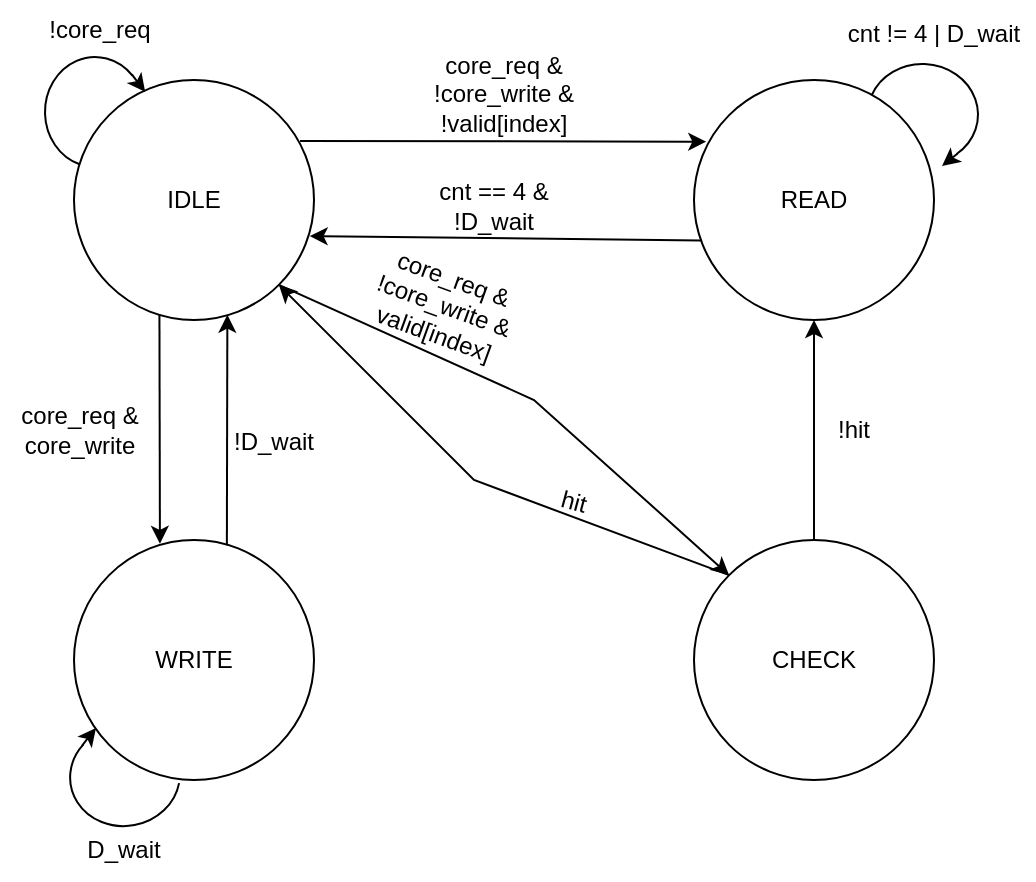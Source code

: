 <mxfile version="20.5.3" type="github" pages="2">
  <diagram id="1l9ksmtfXEEntw6yY3pm" name="Cache">
    <mxGraphModel dx="1178" dy="663" grid="1" gridSize="10" guides="1" tooltips="1" connect="1" arrows="1" fold="1" page="1" pageScale="1" pageWidth="850" pageHeight="1100" math="0" shadow="0">
      <root>
        <mxCell id="0" />
        <mxCell id="1" parent="0" />
        <mxCell id="srKJ6zcgj-u26PhT9sSR-1" value="IDLE" style="ellipse;whiteSpace=wrap;html=1;" vertex="1" parent="1">
          <mxGeometry x="100" y="310" width="120" height="120" as="geometry" />
        </mxCell>
        <mxCell id="srKJ6zcgj-u26PhT9sSR-2" value="WRITE" style="ellipse;whiteSpace=wrap;html=1;" vertex="1" parent="1">
          <mxGeometry x="100" y="540" width="120" height="120" as="geometry" />
        </mxCell>
        <mxCell id="srKJ6zcgj-u26PhT9sSR-3" value="CHECK" style="ellipse;whiteSpace=wrap;html=1;" vertex="1" parent="1">
          <mxGeometry x="410" y="540" width="120" height="120" as="geometry" />
        </mxCell>
        <mxCell id="srKJ6zcgj-u26PhT9sSR-4" value="READ" style="ellipse;whiteSpace=wrap;html=1;" vertex="1" parent="1">
          <mxGeometry x="410" y="310" width="120" height="120" as="geometry" />
        </mxCell>
        <mxCell id="srKJ6zcgj-u26PhT9sSR-6" value="" style="endArrow=classic;html=1;rounded=0;entryX=0.358;entryY=0.016;entryDx=0;entryDy=0;exitX=0.356;exitY=0.975;exitDx=0;exitDy=0;entryPerimeter=0;exitPerimeter=0;" edge="1" parent="1" source="srKJ6zcgj-u26PhT9sSR-1" target="srKJ6zcgj-u26PhT9sSR-2">
          <mxGeometry width="50" height="50" relative="1" as="geometry">
            <mxPoint x="143" y="430" as="sourcePoint" />
            <mxPoint x="143" y="540" as="targetPoint" />
          </mxGeometry>
        </mxCell>
        <mxCell id="srKJ6zcgj-u26PhT9sSR-7" value="core_req &amp;amp; core_write" style="text;html=1;strokeColor=none;fillColor=none;align=center;verticalAlign=middle;whiteSpace=wrap;rounded=0;rotation=0;" vertex="1" parent="1">
          <mxGeometry x="63" y="470" width="80" height="30" as="geometry" />
        </mxCell>
        <mxCell id="srKJ6zcgj-u26PhT9sSR-9" value="" style="verticalLabelPosition=bottom;verticalAlign=top;html=1;shape=mxgraph.basic.arc;startAngle=0.3;endAngle=0.885;rotation=90;" vertex="1" parent="1">
          <mxGeometry x="83" y="301" width="55" height="50" as="geometry" />
        </mxCell>
        <mxCell id="srKJ6zcgj-u26PhT9sSR-10" value="!core_req" style="text;html=1;strokeColor=none;fillColor=none;align=center;verticalAlign=middle;whiteSpace=wrap;rounded=0;rotation=0;" vertex="1" parent="1">
          <mxGeometry x="83" y="270" width="60" height="30" as="geometry" />
        </mxCell>
        <mxCell id="srKJ6zcgj-u26PhT9sSR-12" value="" style="endArrow=classic;html=1;rounded=0;entryX=0.28;entryY=0.05;entryDx=0;entryDy=0;entryPerimeter=0;exitX=0.158;exitY=0.132;exitDx=0;exitDy=0;exitPerimeter=0;" edge="1" parent="1" source="srKJ6zcgj-u26PhT9sSR-9">
          <mxGeometry width="50" height="50" relative="1" as="geometry">
            <mxPoint x="129.2" y="307.08" as="sourcePoint" />
            <mxPoint x="135.6" y="316.0" as="targetPoint" />
          </mxGeometry>
        </mxCell>
        <mxCell id="srKJ6zcgj-u26PhT9sSR-13" value="" style="endArrow=classic;html=1;rounded=0;exitX=0.942;exitY=0.254;exitDx=0;exitDy=0;entryX=0.051;entryY=0.257;entryDx=0;entryDy=0;exitPerimeter=0;entryPerimeter=0;" edge="1" parent="1" source="srKJ6zcgj-u26PhT9sSR-1" target="srKJ6zcgj-u26PhT9sSR-4">
          <mxGeometry width="50" height="50" relative="1" as="geometry">
            <mxPoint x="220" y="342" as="sourcePoint" />
            <mxPoint x="410" y="342" as="targetPoint" />
          </mxGeometry>
        </mxCell>
        <mxCell id="srKJ6zcgj-u26PhT9sSR-14" value="core_req &amp;amp; !core_write &amp;amp;&lt;br&gt;!valid[index]" style="text;html=1;strokeColor=none;fillColor=none;align=center;verticalAlign=middle;whiteSpace=wrap;rounded=0;rotation=0;" vertex="1" parent="1">
          <mxGeometry x="270" y="302" width="90" height="30" as="geometry" />
        </mxCell>
        <mxCell id="srKJ6zcgj-u26PhT9sSR-16" value="core_req &amp;amp; !core_write &amp;amp;&lt;br&gt;valid[index]" style="text;html=1;strokeColor=none;fillColor=none;align=center;verticalAlign=middle;whiteSpace=wrap;rounded=0;rotation=20;" vertex="1" parent="1">
          <mxGeometry x="240" y="408" width="90" height="30" as="geometry" />
        </mxCell>
        <mxCell id="srKJ6zcgj-u26PhT9sSR-17" value="" style="endArrow=classic;html=1;rounded=0;entryX=0;entryY=0;entryDx=0;entryDy=0;exitX=1;exitY=1;exitDx=0;exitDy=0;" edge="1" parent="1" source="srKJ6zcgj-u26PhT9sSR-1" target="srKJ6zcgj-u26PhT9sSR-3">
          <mxGeometry width="50" height="50" relative="1" as="geometry">
            <mxPoint x="400" y="460" as="sourcePoint" />
            <mxPoint x="450" y="410" as="targetPoint" />
            <Array as="points">
              <mxPoint x="330" y="470" />
            </Array>
          </mxGeometry>
        </mxCell>
        <mxCell id="srKJ6zcgj-u26PhT9sSR-19" value="" style="endArrow=classic;html=1;rounded=0;entryX=0.5;entryY=1;entryDx=0;entryDy=0;exitX=0.5;exitY=0;exitDx=0;exitDy=0;" edge="1" parent="1" source="srKJ6zcgj-u26PhT9sSR-3" target="srKJ6zcgj-u26PhT9sSR-4">
          <mxGeometry width="50" height="50" relative="1" as="geometry">
            <mxPoint x="400" y="460" as="sourcePoint" />
            <mxPoint x="450" y="410" as="targetPoint" />
          </mxGeometry>
        </mxCell>
        <mxCell id="srKJ6zcgj-u26PhT9sSR-20" value="!hit" style="text;html=1;strokeColor=none;fillColor=none;align=center;verticalAlign=middle;whiteSpace=wrap;rounded=0;" vertex="1" parent="1">
          <mxGeometry x="460" y="470" width="60" height="30" as="geometry" />
        </mxCell>
        <mxCell id="srKJ6zcgj-u26PhT9sSR-22" value="" style="endArrow=classic;html=1;rounded=0;exitX=0;exitY=0;exitDx=0;exitDy=0;entryX=1;entryY=1;entryDx=0;entryDy=0;" edge="1" parent="1" source="srKJ6zcgj-u26PhT9sSR-3" target="srKJ6zcgj-u26PhT9sSR-1">
          <mxGeometry width="50" height="50" relative="1" as="geometry">
            <mxPoint x="400" y="460" as="sourcePoint" />
            <mxPoint x="190" y="450" as="targetPoint" />
            <Array as="points">
              <mxPoint x="300" y="510" />
            </Array>
          </mxGeometry>
        </mxCell>
        <mxCell id="srKJ6zcgj-u26PhT9sSR-23" value="hit" style="text;html=1;strokeColor=none;fillColor=none;align=center;verticalAlign=middle;whiteSpace=wrap;rounded=0;rotation=15;" vertex="1" parent="1">
          <mxGeometry x="320" y="506" width="60" height="30" as="geometry" />
        </mxCell>
        <mxCell id="srKJ6zcgj-u26PhT9sSR-24" value="" style="endArrow=classic;html=1;rounded=0;entryX=0.639;entryY=0.978;entryDx=0;entryDy=0;exitX=0.637;exitY=0.022;exitDx=0;exitDy=0;entryPerimeter=0;exitPerimeter=0;" edge="1" parent="1" source="srKJ6zcgj-u26PhT9sSR-2" target="srKJ6zcgj-u26PhT9sSR-1">
          <mxGeometry width="50" height="50" relative="1" as="geometry">
            <mxPoint x="177" y="540" as="sourcePoint" />
            <mxPoint x="177" y="430" as="targetPoint" />
          </mxGeometry>
        </mxCell>
        <mxCell id="srKJ6zcgj-u26PhT9sSR-25" value="!D_wait" style="text;html=1;strokeColor=none;fillColor=none;align=center;verticalAlign=middle;whiteSpace=wrap;rounded=0;" vertex="1" parent="1">
          <mxGeometry x="170" y="476" width="60" height="30" as="geometry" />
        </mxCell>
        <mxCell id="srKJ6zcgj-u26PhT9sSR-27" value="D_wait" style="text;html=1;strokeColor=none;fillColor=none;align=center;verticalAlign=middle;whiteSpace=wrap;rounded=0;rotation=0;" vertex="1" parent="1">
          <mxGeometry x="95.05" y="680" width="60" height="30" as="geometry" />
        </mxCell>
        <mxCell id="srKJ6zcgj-u26PhT9sSR-29" value="" style="group;rotation=-99;" vertex="1" connectable="0" parent="1">
          <mxGeometry x="100" y="630" width="50.1" height="55" as="geometry" />
        </mxCell>
        <mxCell id="srKJ6zcgj-u26PhT9sSR-26" value="" style="verticalLabelPosition=bottom;verticalAlign=top;html=1;shape=mxgraph.basic.arc;startAngle=0.3;endAngle=0.885;rotation=-9;" vertex="1" parent="srKJ6zcgj-u26PhT9sSR-29">
          <mxGeometry x="-2" y="3" width="55" height="50" as="geometry" />
        </mxCell>
        <mxCell id="srKJ6zcgj-u26PhT9sSR-28" value="" style="endArrow=classic;html=1;rounded=0;entryX=0.28;entryY=0.05;entryDx=0;entryDy=0;entryPerimeter=0;exitX=0.158;exitY=0.132;exitDx=0;exitDy=0;exitPerimeter=0;" edge="1" parent="srKJ6zcgj-u26PhT9sSR-29" source="srKJ6zcgj-u26PhT9sSR-26">
          <mxGeometry width="50" height="50" relative="1" as="geometry">
            <mxPoint x="3" y="12" as="sourcePoint" />
            <mxPoint x="11" y="4" as="targetPoint" />
          </mxGeometry>
        </mxCell>
        <mxCell id="srKJ6zcgj-u26PhT9sSR-30" value="" style="group;rotation=94;" vertex="1" connectable="0" parent="1">
          <mxGeometry x="500" y="300" width="50.1" height="55" as="geometry" />
        </mxCell>
        <mxCell id="srKJ6zcgj-u26PhT9sSR-31" value="" style="verticalLabelPosition=bottom;verticalAlign=top;html=1;shape=mxgraph.basic.arc;startAngle=0.3;endAngle=0.885;rotation=184;" vertex="1" parent="srKJ6zcgj-u26PhT9sSR-30">
          <mxGeometry x="-3" y="2" width="55" height="50" as="geometry" />
        </mxCell>
        <mxCell id="srKJ6zcgj-u26PhT9sSR-32" value="" style="endArrow=classic;html=1;rounded=0;entryX=0.28;entryY=0.05;entryDx=0;entryDy=0;entryPerimeter=0;exitX=0.158;exitY=0.132;exitDx=0;exitDy=0;exitPerimeter=0;" edge="1" parent="srKJ6zcgj-u26PhT9sSR-30" source="srKJ6zcgj-u26PhT9sSR-31">
          <mxGeometry width="50" height="50" relative="1" as="geometry">
            <mxPoint x="43" y="47" as="sourcePoint" />
            <mxPoint x="34" y="53" as="targetPoint" />
          </mxGeometry>
        </mxCell>
        <mxCell id="srKJ6zcgj-u26PhT9sSR-33" value="cnt == 4 &amp;amp;&lt;br&gt;!D_wait" style="text;html=1;strokeColor=none;fillColor=none;align=center;verticalAlign=middle;whiteSpace=wrap;rounded=0;" vertex="1" parent="1">
          <mxGeometry x="280" y="358" width="60" height="30" as="geometry" />
        </mxCell>
        <mxCell id="srKJ6zcgj-u26PhT9sSR-34" value="" style="endArrow=classic;html=1;rounded=0;exitX=0.029;exitY=0.669;exitDx=0;exitDy=0;entryX=0.982;entryY=0.65;entryDx=0;entryDy=0;entryPerimeter=0;exitPerimeter=0;" edge="1" parent="1" source="srKJ6zcgj-u26PhT9sSR-4" target="srKJ6zcgj-u26PhT9sSR-1">
          <mxGeometry width="50" height="50" relative="1" as="geometry">
            <mxPoint x="410" y="387" as="sourcePoint" />
            <mxPoint x="220" y="387" as="targetPoint" />
          </mxGeometry>
        </mxCell>
        <mxCell id="srKJ6zcgj-u26PhT9sSR-35" value="cnt != 4 | D_wait" style="text;html=1;strokeColor=none;fillColor=none;align=center;verticalAlign=middle;whiteSpace=wrap;rounded=0;" vertex="1" parent="1">
          <mxGeometry x="480" y="272" width="100" height="30" as="geometry" />
        </mxCell>
      </root>
    </mxGraphModel>
  </diagram>
  <diagram id="mN68mJi0qcZIerOGleA-" name="DRAM">
    <mxGraphModel dx="825" dy="464" grid="1" gridSize="10" guides="1" tooltips="1" connect="1" arrows="1" fold="1" page="1" pageScale="1" pageWidth="850" pageHeight="1100" math="0" shadow="0">
      <root>
        <mxCell id="0" />
        <mxCell id="1" parent="0" />
        <mxCell id="ZxDXws7JCHEIqIP7MTAh-1" value="S_init" style="ellipse;whiteSpace=wrap;html=1;" vertex="1" parent="1">
          <mxGeometry x="100" y="310" width="120" height="120" as="geometry" />
        </mxCell>
        <mxCell id="ZxDXws7JCHEIqIP7MTAh-2" value="S_act" style="ellipse;whiteSpace=wrap;html=1;" vertex="1" parent="1">
          <mxGeometry x="100" y="510" width="120" height="120" as="geometry" />
        </mxCell>
        <mxCell id="ZxDXws7JCHEIqIP7MTAh-21" value="" style="group;rotation=-99;" vertex="1" connectable="0" parent="1">
          <mxGeometry x="91" y="597" width="50.1" height="55" as="geometry" />
        </mxCell>
        <mxCell id="ZxDXws7JCHEIqIP7MTAh-22" value="" style="verticalLabelPosition=bottom;verticalAlign=top;html=1;shape=mxgraph.basic.arc;startAngle=0.3;endAngle=0.885;rotation=-9;" vertex="1" parent="ZxDXws7JCHEIqIP7MTAh-21">
          <mxGeometry x="-2" y="3" width="55" height="50" as="geometry" />
        </mxCell>
        <mxCell id="ZxDXws7JCHEIqIP7MTAh-23" value="" style="endArrow=classic;html=1;rounded=0;entryX=0.28;entryY=0.05;entryDx=0;entryDy=0;entryPerimeter=0;exitX=0.158;exitY=0.132;exitDx=0;exitDy=0;exitPerimeter=0;" edge="1" parent="ZxDXws7JCHEIqIP7MTAh-21" source="ZxDXws7JCHEIqIP7MTAh-22">
          <mxGeometry width="50" height="50" relative="1" as="geometry">
            <mxPoint x="3" y="12" as="sourcePoint" />
            <mxPoint x="11" y="4" as="targetPoint" />
          </mxGeometry>
        </mxCell>
        <mxCell id="ZxDXws7JCHEIqIP7MTAh-30" value="S_pre" style="ellipse;whiteSpace=wrap;html=1;" vertex="1" parent="1">
          <mxGeometry x="530" y="510" width="120" height="120" as="geometry" />
        </mxCell>
        <mxCell id="ZxDXws7JCHEIqIP7MTAh-31" value="S_write" style="ellipse;whiteSpace=wrap;html=1;" vertex="1" parent="1">
          <mxGeometry x="310" y="597" width="120" height="120" as="geometry" />
        </mxCell>
        <mxCell id="ZxDXws7JCHEIqIP7MTAh-32" value="S_read" style="ellipse;whiteSpace=wrap;html=1;" vertex="1" parent="1">
          <mxGeometry x="310" y="415" width="120" height="120" as="geometry" />
        </mxCell>
        <mxCell id="ZxDXws7JCHEIqIP7MTAh-33" value="" style="group;rotation=-10;" vertex="1" connectable="0" parent="1">
          <mxGeometry x="80" y="300" width="50.1" height="55" as="geometry" />
        </mxCell>
        <mxCell id="ZxDXws7JCHEIqIP7MTAh-34" value="" style="verticalLabelPosition=bottom;verticalAlign=top;html=1;shape=mxgraph.basic.arc;startAngle=0.3;endAngle=0.885;rotation=80;" vertex="1" parent="ZxDXws7JCHEIqIP7MTAh-33">
          <mxGeometry x="-3" y="3" width="55" height="50" as="geometry" />
        </mxCell>
        <mxCell id="ZxDXws7JCHEIqIP7MTAh-35" value="" style="endArrow=classic;html=1;rounded=0;entryX=0.28;entryY=0.05;entryDx=0;entryDy=0;entryPerimeter=0;exitX=0.158;exitY=0.132;exitDx=0;exitDy=0;exitPerimeter=0;" edge="1" parent="ZxDXws7JCHEIqIP7MTAh-33" source="ZxDXws7JCHEIqIP7MTAh-34">
          <mxGeometry width="50" height="50" relative="1" as="geometry">
            <mxPoint x="40" y="5" as="sourcePoint" />
            <mxPoint x="48" y="13" as="targetPoint" />
          </mxGeometry>
        </mxCell>
        <mxCell id="ZxDXws7JCHEIqIP7MTAh-36" value="!AR_done &amp;amp; !AW_done" style="text;html=1;strokeColor=none;fillColor=none;align=center;verticalAlign=middle;whiteSpace=wrap;rounded=0;" vertex="1" parent="1">
          <mxGeometry x="60.1" y="270" width="70" height="30" as="geometry" />
        </mxCell>
        <mxCell id="ZxDXws7JCHEIqIP7MTAh-37" value="" style="endArrow=classic;html=1;rounded=0;exitX=0.5;exitY=1;exitDx=0;exitDy=0;entryX=0.5;entryY=0;entryDx=0;entryDy=0;" edge="1" parent="1" source="ZxDXws7JCHEIqIP7MTAh-1" target="ZxDXws7JCHEIqIP7MTAh-2">
          <mxGeometry width="50" height="50" relative="1" as="geometry">
            <mxPoint x="350" y="470" as="sourcePoint" />
            <mxPoint x="400" y="420" as="targetPoint" />
          </mxGeometry>
        </mxCell>
        <mxCell id="ZxDXws7JCHEIqIP7MTAh-38" value="AR_done | AW_done" style="text;html=1;strokeColor=none;fillColor=none;align=center;verticalAlign=middle;whiteSpace=wrap;rounded=0;" vertex="1" parent="1">
          <mxGeometry x="40" y="460" width="120.05" height="30" as="geometry" />
        </mxCell>
        <mxCell id="ZxDXws7JCHEIqIP7MTAh-39" value="!delay_done" style="text;html=1;strokeColor=none;fillColor=none;align=center;verticalAlign=middle;whiteSpace=wrap;rounded=0;" vertex="1" parent="1">
          <mxGeometry x="71.1" y="652" width="70" height="30" as="geometry" />
        </mxCell>
        <mxCell id="ZxDXws7JCHEIqIP7MTAh-40" value="delay_done &amp;amp;&lt;br&gt;write" style="text;html=1;strokeColor=none;fillColor=none;align=center;verticalAlign=middle;whiteSpace=wrap;rounded=0;rotation=20;" vertex="1" parent="1">
          <mxGeometry x="220" y="600" width="90" height="30" as="geometry" />
        </mxCell>
        <mxCell id="ZxDXws7JCHEIqIP7MTAh-41" value="delay_done &amp;amp;&lt;br&gt;!write" style="text;html=1;strokeColor=none;fillColor=none;align=center;verticalAlign=middle;whiteSpace=wrap;rounded=0;rotation=-25;" vertex="1" parent="1">
          <mxGeometry x="200" y="470" width="90" height="30" as="geometry" />
        </mxCell>
        <mxCell id="ZxDXws7JCHEIqIP7MTAh-42" value="" style="endArrow=classic;html=1;rounded=0;entryX=0;entryY=0.5;entryDx=0;entryDy=0;exitX=1;exitY=0;exitDx=0;exitDy=0;" edge="1" parent="1" source="ZxDXws7JCHEIqIP7MTAh-2" target="ZxDXws7JCHEIqIP7MTAh-32">
          <mxGeometry width="50" height="50" relative="1" as="geometry">
            <mxPoint x="350" y="530" as="sourcePoint" />
            <mxPoint x="400" y="480" as="targetPoint" />
          </mxGeometry>
        </mxCell>
        <mxCell id="ZxDXws7JCHEIqIP7MTAh-43" value="" style="endArrow=classic;html=1;rounded=0;entryX=0;entryY=0.5;entryDx=0;entryDy=0;exitX=1;exitY=1;exitDx=0;exitDy=0;" edge="1" parent="1" source="ZxDXws7JCHEIqIP7MTAh-2" target="ZxDXws7JCHEIqIP7MTAh-31">
          <mxGeometry width="50" height="50" relative="1" as="geometry">
            <mxPoint x="212.426" y="537.574" as="sourcePoint" />
            <mxPoint x="320.0" y="485.0" as="targetPoint" />
          </mxGeometry>
        </mxCell>
        <mxCell id="ZxDXws7JCHEIqIP7MTAh-44" value="" style="endArrow=classic;html=1;rounded=0;entryX=0;entryY=1;entryDx=0;entryDy=0;exitX=1;exitY=0.5;exitDx=0;exitDy=0;" edge="1" parent="1" source="ZxDXws7JCHEIqIP7MTAh-31" target="ZxDXws7JCHEIqIP7MTAh-30">
          <mxGeometry width="50" height="50" relative="1" as="geometry">
            <mxPoint x="350" y="530" as="sourcePoint" />
            <mxPoint x="400" y="480" as="targetPoint" />
          </mxGeometry>
        </mxCell>
        <mxCell id="ZxDXws7JCHEIqIP7MTAh-45" value="" style="endArrow=classic;html=1;rounded=0;entryX=0;entryY=0;entryDx=0;entryDy=0;exitX=1;exitY=0.5;exitDx=0;exitDy=0;" edge="1" parent="1" source="ZxDXws7JCHEIqIP7MTAh-32" target="ZxDXws7JCHEIqIP7MTAh-30">
          <mxGeometry width="50" height="50" relative="1" as="geometry">
            <mxPoint x="350" y="530" as="sourcePoint" />
            <mxPoint x="400" y="480" as="targetPoint" />
          </mxGeometry>
        </mxCell>
        <mxCell id="ZxDXws7JCHEIqIP7MTAh-46" value="delay_done &amp;amp;&lt;br&gt;R_done_last" style="text;html=1;strokeColor=none;fillColor=none;align=center;verticalAlign=middle;whiteSpace=wrap;rounded=0;rotation=25;" vertex="1" parent="1">
          <mxGeometry x="450" y="470" width="90" height="30" as="geometry" />
        </mxCell>
        <mxCell id="ZxDXws7JCHEIqIP7MTAh-47" value="delay_done" style="text;html=1;strokeColor=none;fillColor=none;align=center;verticalAlign=middle;whiteSpace=wrap;rounded=0;rotation=-20;" vertex="1" parent="1">
          <mxGeometry x="440" y="609.5" width="90" height="30" as="geometry" />
        </mxCell>
        <mxCell id="ZxDXws7JCHEIqIP7MTAh-48" value="" style="group;rotation=-135;" vertex="1" connectable="0" parent="1">
          <mxGeometry x="340" y="700" width="50.1" height="55" as="geometry" />
        </mxCell>
        <mxCell id="ZxDXws7JCHEIqIP7MTAh-49" value="" style="verticalLabelPosition=bottom;verticalAlign=top;html=1;shape=mxgraph.basic.arc;startAngle=0.3;endAngle=0.885;rotation=-45;" vertex="1" parent="ZxDXws7JCHEIqIP7MTAh-48">
          <mxGeometry x="-2" y="3" width="55" height="50" as="geometry" />
        </mxCell>
        <mxCell id="ZxDXws7JCHEIqIP7MTAh-50" value="" style="endArrow=classic;html=1;rounded=0;entryX=0.28;entryY=0.05;entryDx=0;entryDy=0;entryPerimeter=0;exitX=0.158;exitY=0.132;exitDx=0;exitDy=0;exitPerimeter=0;" edge="1" parent="ZxDXws7JCHEIqIP7MTAh-48" source="ZxDXws7JCHEIqIP7MTAh-49">
          <mxGeometry width="50" height="50" relative="1" as="geometry">
            <mxPoint x="-2" y="28" as="sourcePoint" />
            <mxPoint x="-1" y="17" as="targetPoint" />
          </mxGeometry>
        </mxCell>
        <mxCell id="ZxDXws7JCHEIqIP7MTAh-51" value="!delay_done" style="text;html=1;strokeColor=none;fillColor=none;align=center;verticalAlign=middle;whiteSpace=wrap;rounded=0;" vertex="1" parent="1">
          <mxGeometry x="330.05" y="755" width="70" height="30" as="geometry" />
        </mxCell>
        <mxCell id="ZxDXws7JCHEIqIP7MTAh-53" value="" style="group;rotation=35;" vertex="1" connectable="0" parent="1">
          <mxGeometry x="340" y="378" width="50.1" height="55" as="geometry" />
        </mxCell>
        <mxCell id="ZxDXws7JCHEIqIP7MTAh-54" value="" style="verticalLabelPosition=bottom;verticalAlign=top;html=1;shape=mxgraph.basic.arc;startAngle=0.3;endAngle=0.885;rotation=125;" vertex="1" parent="ZxDXws7JCHEIqIP7MTAh-53">
          <mxGeometry x="-3" y="2" width="55" height="50" as="geometry" />
        </mxCell>
        <mxCell id="ZxDXws7JCHEIqIP7MTAh-55" value="" style="endArrow=classic;html=1;rounded=0;entryX=0.28;entryY=0.05;entryDx=0;entryDy=0;entryPerimeter=0;exitX=0.158;exitY=0.132;exitDx=0;exitDy=0;exitPerimeter=0;" edge="1" parent="ZxDXws7JCHEIqIP7MTAh-53" source="ZxDXws7JCHEIqIP7MTAh-54">
          <mxGeometry width="50" height="50" relative="1" as="geometry">
            <mxPoint x="52" y="22" as="sourcePoint" />
            <mxPoint x="51" y="34" as="targetPoint" />
          </mxGeometry>
        </mxCell>
        <mxCell id="ZxDXws7JCHEIqIP7MTAh-56" value="!delay_done | !R_done_last" style="text;html=1;strokeColor=none;fillColor=none;align=center;verticalAlign=middle;whiteSpace=wrap;rounded=0;" vertex="1" parent="1">
          <mxGeometry x="290.05" y="355" width="159.95" height="30" as="geometry" />
        </mxCell>
        <mxCell id="ZxDXws7JCHEIqIP7MTAh-61" value="" style="group;rotation=130;" vertex="1" connectable="0" parent="1">
          <mxGeometry x="635" y="543" width="50.1" height="55" as="geometry" />
        </mxCell>
        <mxCell id="ZxDXws7JCHEIqIP7MTAh-62" value="" style="verticalLabelPosition=bottom;verticalAlign=top;html=1;shape=mxgraph.basic.arc;startAngle=0.3;endAngle=0.885;rotation=220;" vertex="1" parent="ZxDXws7JCHEIqIP7MTAh-61">
          <mxGeometry x="-2" y="2" width="55" height="50" as="geometry" />
        </mxCell>
        <mxCell id="ZxDXws7JCHEIqIP7MTAh-63" value="" style="endArrow=classic;html=1;rounded=0;entryX=0.28;entryY=0.05;entryDx=0;entryDy=0;entryPerimeter=0;exitX=0.158;exitY=0.132;exitDx=0;exitDy=0;exitPerimeter=0;" edge="1" parent="ZxDXws7JCHEIqIP7MTAh-61" source="ZxDXws7JCHEIqIP7MTAh-62">
          <mxGeometry width="50" height="50" relative="1" as="geometry">
            <mxPoint x="28" y="54" as="sourcePoint" />
            <mxPoint x="17" y="54" as="targetPoint" />
          </mxGeometry>
        </mxCell>
        <mxCell id="ZxDXws7JCHEIqIP7MTAh-64" value="!delay_done" style="text;html=1;strokeColor=none;fillColor=none;align=center;verticalAlign=middle;whiteSpace=wrap;rounded=0;" vertex="1" parent="1">
          <mxGeometry x="635" y="600" width="70" height="30" as="geometry" />
        </mxCell>
        <mxCell id="ZxDXws7JCHEIqIP7MTAh-66" value="" style="endArrow=classic;html=1;rounded=0;exitX=0.5;exitY=0;exitDx=0;exitDy=0;entryX=0.5;entryY=0;entryDx=0;entryDy=0;" edge="1" parent="1" source="ZxDXws7JCHEIqIP7MTAh-30" target="ZxDXws7JCHEIqIP7MTAh-1">
          <mxGeometry width="50" height="50" relative="1" as="geometry">
            <mxPoint x="360" y="400" as="sourcePoint" />
            <mxPoint x="410" y="350" as="targetPoint" />
            <Array as="points">
              <mxPoint x="590" y="310" />
            </Array>
          </mxGeometry>
        </mxCell>
        <mxCell id="ZxDXws7JCHEIqIP7MTAh-67" value="delay_done" style="text;html=1;strokeColor=none;fillColor=none;align=center;verticalAlign=middle;whiteSpace=wrap;rounded=0;" vertex="1" parent="1">
          <mxGeometry x="520" y="282" width="70" height="30" as="geometry" />
        </mxCell>
      </root>
    </mxGraphModel>
  </diagram>
</mxfile>
